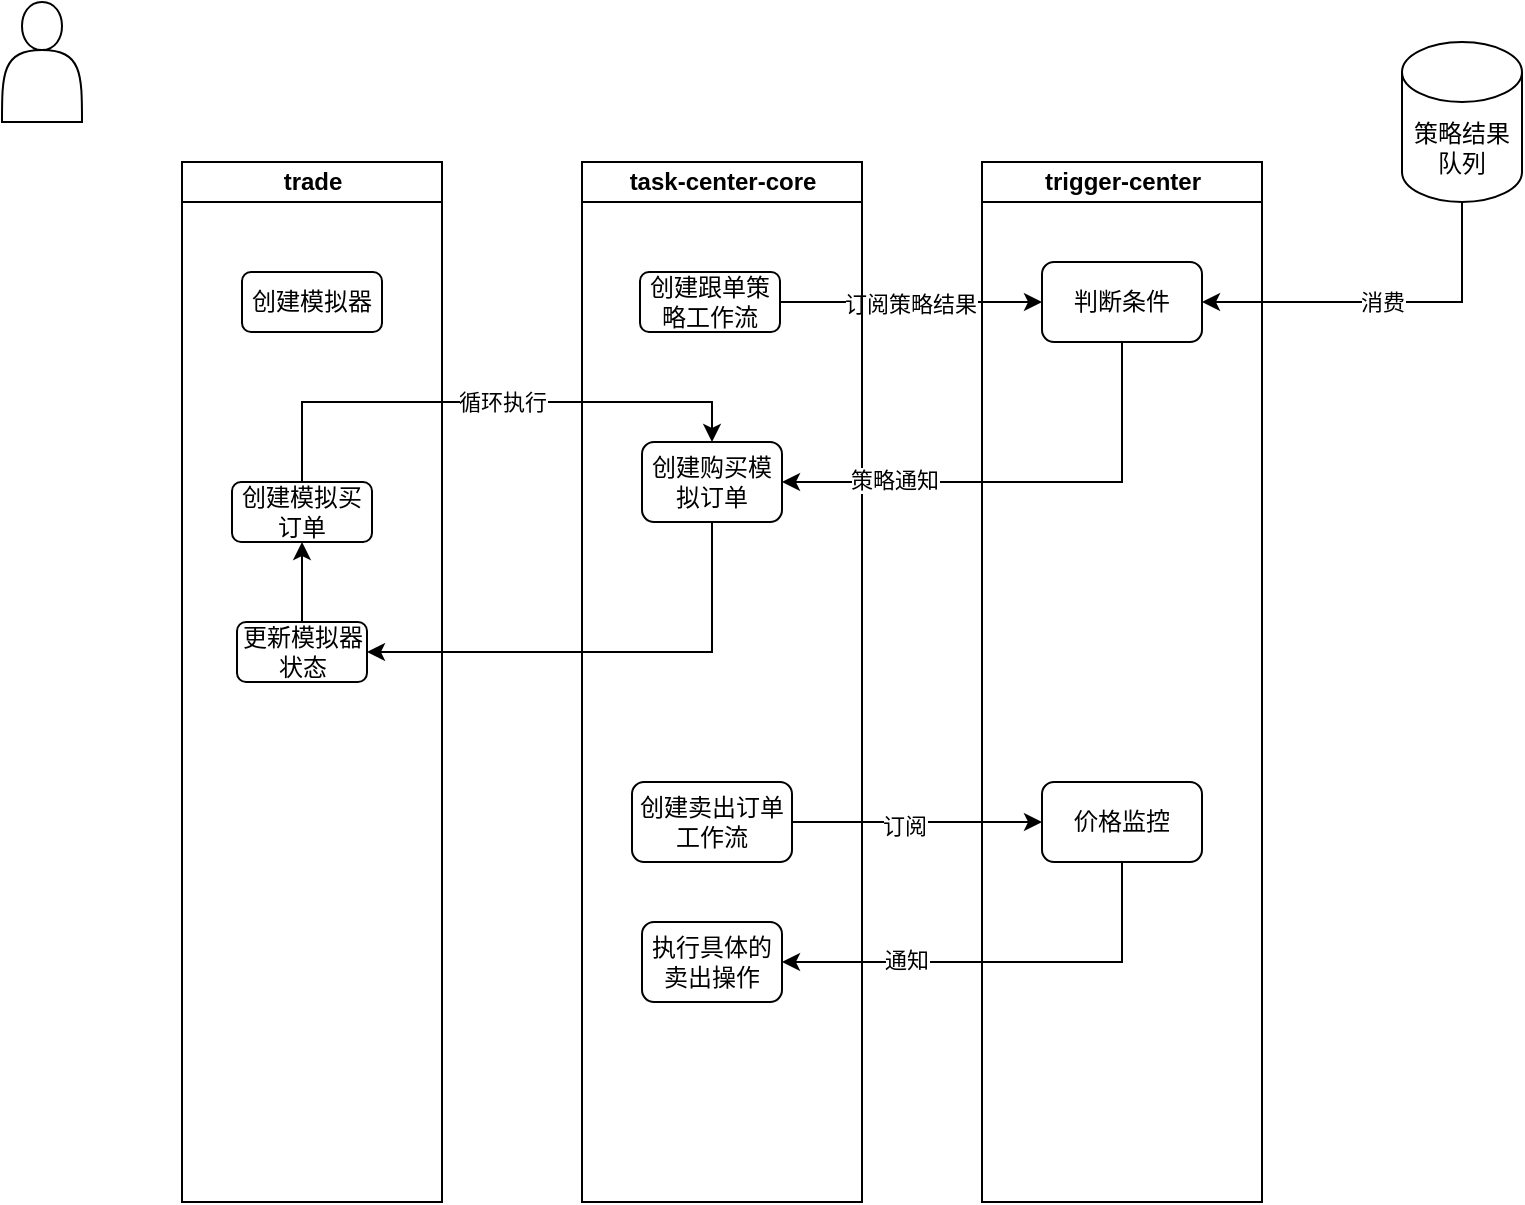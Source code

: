 <mxfile version="27.1.1">
  <diagram name="第 1 页" id="Wm7DjzOjhY3zY5XrvVqz">
    <mxGraphModel dx="1410" dy="775" grid="1" gridSize="10" guides="1" tooltips="1" connect="1" arrows="1" fold="1" page="1" pageScale="1" pageWidth="827" pageHeight="1169" math="0" shadow="0">
      <root>
        <mxCell id="0" />
        <mxCell id="1" parent="0" />
        <mxCell id="tRNVDW8AJXRH3d491mD7-56" value="" style="shape=actor;whiteSpace=wrap;html=1;" vertex="1" parent="1">
          <mxGeometry x="40" y="60" width="40" height="60" as="geometry" />
        </mxCell>
        <mxCell id="tRNVDW8AJXRH3d491mD7-66" style="edgeStyle=orthogonalEdgeStyle;rounded=0;orthogonalLoop=1;jettySize=auto;html=1;exitX=0.5;exitY=1;exitDx=0;exitDy=0;exitPerimeter=0;entryX=1;entryY=0.5;entryDx=0;entryDy=0;" edge="1" parent="1" source="tRNVDW8AJXRH3d491mD7-62" target="tRNVDW8AJXRH3d491mD7-61">
          <mxGeometry relative="1" as="geometry" />
        </mxCell>
        <mxCell id="tRNVDW8AJXRH3d491mD7-70" value="消费" style="edgeLabel;html=1;align=center;verticalAlign=middle;resizable=0;points=[];" vertex="1" connectable="0" parent="tRNVDW8AJXRH3d491mD7-66">
          <mxGeometry relative="1" as="geometry">
            <mxPoint as="offset" />
          </mxGeometry>
        </mxCell>
        <mxCell id="tRNVDW8AJXRH3d491mD7-62" value="策略结果队列" style="shape=cylinder3;whiteSpace=wrap;html=1;boundedLbl=1;backgroundOutline=1;size=15;" vertex="1" parent="1">
          <mxGeometry x="740" y="80" width="60" height="80" as="geometry" />
        </mxCell>
        <mxCell id="tRNVDW8AJXRH3d491mD7-55" value="trigger-center" style="swimlane;startSize=20;html=1;" vertex="1" parent="1">
          <mxGeometry x="530" y="140" width="140" height="520" as="geometry" />
        </mxCell>
        <mxCell id="tRNVDW8AJXRH3d491mD7-61" value="判断条件" style="rounded=1;whiteSpace=wrap;html=1;" vertex="1" parent="tRNVDW8AJXRH3d491mD7-55">
          <mxGeometry x="30" y="50" width="80" height="40" as="geometry" />
        </mxCell>
        <mxCell id="tRNVDW8AJXRH3d491mD7-81" value="价格监控" style="rounded=1;whiteSpace=wrap;html=1;" vertex="1" parent="tRNVDW8AJXRH3d491mD7-55">
          <mxGeometry x="30" y="310" width="80" height="40" as="geometry" />
        </mxCell>
        <mxCell id="tRNVDW8AJXRH3d491mD7-63" style="edgeStyle=orthogonalEdgeStyle;rounded=0;orthogonalLoop=1;jettySize=auto;html=1;exitX=1;exitY=0.5;exitDx=0;exitDy=0;entryX=0;entryY=0.5;entryDx=0;entryDy=0;" edge="1" parent="1" source="tRNVDW8AJXRH3d491mD7-60" target="tRNVDW8AJXRH3d491mD7-61">
          <mxGeometry relative="1" as="geometry" />
        </mxCell>
        <mxCell id="tRNVDW8AJXRH3d491mD7-64" value="订阅策略结果" style="edgeLabel;html=1;align=center;verticalAlign=middle;resizable=0;points=[];" vertex="1" connectable="0" parent="tRNVDW8AJXRH3d491mD7-63">
          <mxGeometry x="-0.016" y="-1" relative="1" as="geometry">
            <mxPoint as="offset" />
          </mxGeometry>
        </mxCell>
        <mxCell id="tRNVDW8AJXRH3d491mD7-53" value="trade" style="swimlane;startSize=20;html=1;" vertex="1" parent="1">
          <mxGeometry x="130" y="140" width="130" height="520" as="geometry" />
        </mxCell>
        <mxCell id="tRNVDW8AJXRH3d491mD7-59" value="创建模拟器" style="rounded=1;whiteSpace=wrap;html=1;" vertex="1" parent="tRNVDW8AJXRH3d491mD7-53">
          <mxGeometry x="30" y="55" width="70" height="30" as="geometry" />
        </mxCell>
        <mxCell id="tRNVDW8AJXRH3d491mD7-87" style="edgeStyle=orthogonalEdgeStyle;rounded=0;orthogonalLoop=1;jettySize=auto;html=1;exitX=0.5;exitY=0;exitDx=0;exitDy=0;entryX=0.5;entryY=1;entryDx=0;entryDy=0;" edge="1" parent="tRNVDW8AJXRH3d491mD7-53" source="tRNVDW8AJXRH3d491mD7-75" target="tRNVDW8AJXRH3d491mD7-85">
          <mxGeometry relative="1" as="geometry" />
        </mxCell>
        <mxCell id="tRNVDW8AJXRH3d491mD7-75" value="更新模拟器状态" style="rounded=1;whiteSpace=wrap;html=1;" vertex="1" parent="tRNVDW8AJXRH3d491mD7-53">
          <mxGeometry x="27.5" y="230" width="65" height="30" as="geometry" />
        </mxCell>
        <mxCell id="tRNVDW8AJXRH3d491mD7-85" value="创建模拟买订单" style="rounded=1;whiteSpace=wrap;html=1;" vertex="1" parent="tRNVDW8AJXRH3d491mD7-53">
          <mxGeometry x="25" y="160" width="70" height="30" as="geometry" />
        </mxCell>
        <mxCell id="tRNVDW8AJXRH3d491mD7-54" value="task-center-core" style="swimlane;startSize=20;html=1;" vertex="1" parent="1">
          <mxGeometry x="330" y="140" width="140" height="520" as="geometry" />
        </mxCell>
        <mxCell id="tRNVDW8AJXRH3d491mD7-60" value="创建跟单策略工作流" style="rounded=1;whiteSpace=wrap;html=1;" vertex="1" parent="tRNVDW8AJXRH3d491mD7-54">
          <mxGeometry x="29" y="55" width="70" height="30" as="geometry" />
        </mxCell>
        <mxCell id="tRNVDW8AJXRH3d491mD7-65" value="创建购买模拟订单" style="rounded=1;whiteSpace=wrap;html=1;" vertex="1" parent="tRNVDW8AJXRH3d491mD7-54">
          <mxGeometry x="30" y="140" width="70" height="40" as="geometry" />
        </mxCell>
        <mxCell id="tRNVDW8AJXRH3d491mD7-79" value="创建卖出订单工作流" style="rounded=1;whiteSpace=wrap;html=1;" vertex="1" parent="tRNVDW8AJXRH3d491mD7-54">
          <mxGeometry x="25" y="310" width="80" height="40" as="geometry" />
        </mxCell>
        <mxCell id="tRNVDW8AJXRH3d491mD7-90" value="执行具体的卖出操作" style="rounded=1;whiteSpace=wrap;html=1;" vertex="1" parent="tRNVDW8AJXRH3d491mD7-54">
          <mxGeometry x="30" y="380" width="70" height="40" as="geometry" />
        </mxCell>
        <mxCell id="tRNVDW8AJXRH3d491mD7-68" style="edgeStyle=orthogonalEdgeStyle;rounded=0;orthogonalLoop=1;jettySize=auto;html=1;exitX=0.5;exitY=1;exitDx=0;exitDy=0;entryX=1;entryY=0.5;entryDx=0;entryDy=0;" edge="1" parent="1" source="tRNVDW8AJXRH3d491mD7-61" target="tRNVDW8AJXRH3d491mD7-65">
          <mxGeometry relative="1" as="geometry" />
        </mxCell>
        <mxCell id="tRNVDW8AJXRH3d491mD7-69" value="策略通知" style="edgeLabel;html=1;align=center;verticalAlign=middle;resizable=0;points=[];" vertex="1" connectable="0" parent="tRNVDW8AJXRH3d491mD7-68">
          <mxGeometry x="0.532" y="-1" relative="1" as="geometry">
            <mxPoint as="offset" />
          </mxGeometry>
        </mxCell>
        <mxCell id="tRNVDW8AJXRH3d491mD7-82" style="edgeStyle=orthogonalEdgeStyle;rounded=0;orthogonalLoop=1;jettySize=auto;html=1;exitX=1;exitY=0.5;exitDx=0;exitDy=0;entryX=0;entryY=0.5;entryDx=0;entryDy=0;" edge="1" parent="1" source="tRNVDW8AJXRH3d491mD7-79" target="tRNVDW8AJXRH3d491mD7-81">
          <mxGeometry relative="1" as="geometry" />
        </mxCell>
        <mxCell id="tRNVDW8AJXRH3d491mD7-83" value="订阅" style="edgeLabel;html=1;align=center;verticalAlign=middle;resizable=0;points=[];" vertex="1" connectable="0" parent="tRNVDW8AJXRH3d491mD7-82">
          <mxGeometry x="-0.104" y="-2" relative="1" as="geometry">
            <mxPoint as="offset" />
          </mxGeometry>
        </mxCell>
        <mxCell id="tRNVDW8AJXRH3d491mD7-86" style="edgeStyle=orthogonalEdgeStyle;rounded=0;orthogonalLoop=1;jettySize=auto;html=1;exitX=0.5;exitY=1;exitDx=0;exitDy=0;entryX=1;entryY=0.5;entryDx=0;entryDy=0;" edge="1" parent="1" source="tRNVDW8AJXRH3d491mD7-65" target="tRNVDW8AJXRH3d491mD7-75">
          <mxGeometry relative="1" as="geometry" />
        </mxCell>
        <mxCell id="tRNVDW8AJXRH3d491mD7-88" style="edgeStyle=orthogonalEdgeStyle;rounded=0;orthogonalLoop=1;jettySize=auto;html=1;exitX=0.5;exitY=0;exitDx=0;exitDy=0;entryX=0.5;entryY=0;entryDx=0;entryDy=0;" edge="1" parent="1" source="tRNVDW8AJXRH3d491mD7-85" target="tRNVDW8AJXRH3d491mD7-65">
          <mxGeometry relative="1" as="geometry" />
        </mxCell>
        <mxCell id="tRNVDW8AJXRH3d491mD7-89" value="循环执行" style="edgeLabel;html=1;align=center;verticalAlign=middle;resizable=0;points=[];" vertex="1" connectable="0" parent="tRNVDW8AJXRH3d491mD7-88">
          <mxGeometry x="0.057" relative="1" as="geometry">
            <mxPoint as="offset" />
          </mxGeometry>
        </mxCell>
        <mxCell id="tRNVDW8AJXRH3d491mD7-91" style="edgeStyle=orthogonalEdgeStyle;rounded=0;orthogonalLoop=1;jettySize=auto;html=1;exitX=0.5;exitY=1;exitDx=0;exitDy=0;entryX=1;entryY=0.5;entryDx=0;entryDy=0;" edge="1" parent="1" source="tRNVDW8AJXRH3d491mD7-81" target="tRNVDW8AJXRH3d491mD7-90">
          <mxGeometry relative="1" as="geometry" />
        </mxCell>
        <mxCell id="tRNVDW8AJXRH3d491mD7-92" value="通知" style="edgeLabel;html=1;align=center;verticalAlign=middle;resizable=0;points=[];" vertex="1" connectable="0" parent="tRNVDW8AJXRH3d491mD7-91">
          <mxGeometry x="0.436" y="-1" relative="1" as="geometry">
            <mxPoint as="offset" />
          </mxGeometry>
        </mxCell>
      </root>
    </mxGraphModel>
  </diagram>
</mxfile>
